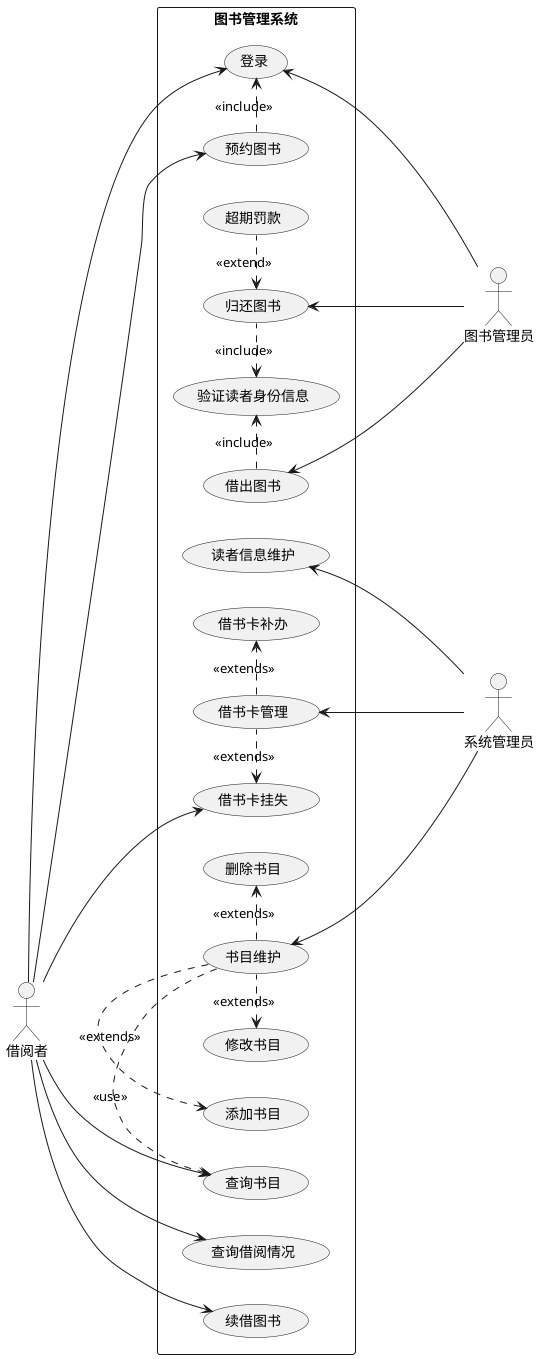 @startuml

left to right direction
:系统管理员: as SysAdmin
:图书管理员: as Admin
:借阅者: as User


rectangle 图书管理系统{
User --> (登录)
User --> (查询借阅情况)
User --> (预约图书)
(预约图书).>(登录):<<include>>
User --> (续借图书)
User --> (查询书目)
User --> (借书卡挂失)

(借出图书).>(验证读者身份信息):<<include>>
(借出图书) <-  Admin
(验证读者身份信息)<.(归还图书):<<include>>
(归还图书)<.(超期罚款):<<extend>>
(归还图书) <- Admin
(登录)<--- Admin

(读者信息维护) <- SysAdmin
(借书卡管理).>(借书卡补办):<<extends>>
(借书卡管理) <- SysAdmin
(借书卡挂失)<.(借书卡管理):<<extends>>
(书目维护) <--- SysAdmin
(书目维护).>(删除书目):<<extends>>
(修改书目)<.(书目维护):<<extends>>
(添加书目)<.(书目维护):<<extends>>
(查询书目)<.(书目维护):<<use>>
}

@enduml
